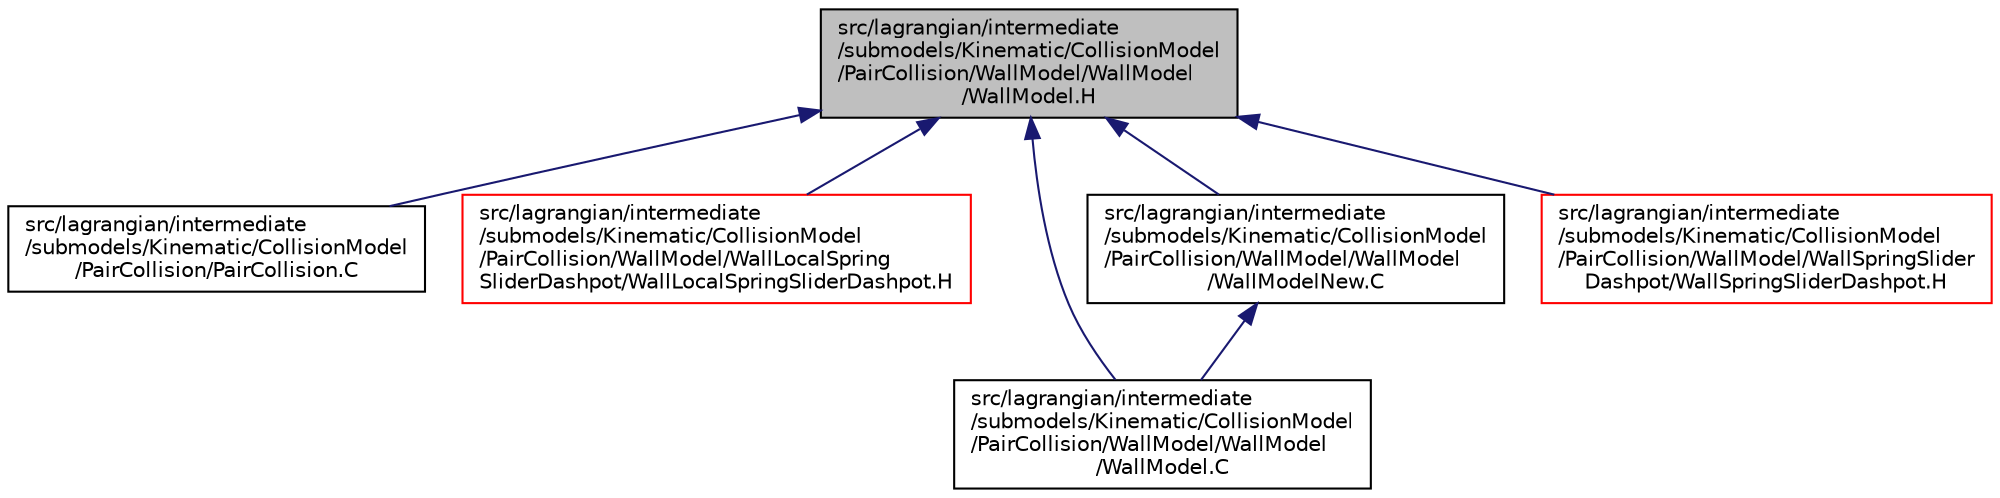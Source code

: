 digraph "src/lagrangian/intermediate/submodels/Kinematic/CollisionModel/PairCollision/WallModel/WallModel/WallModel.H"
{
  bgcolor="transparent";
  edge [fontname="Helvetica",fontsize="10",labelfontname="Helvetica",labelfontsize="10"];
  node [fontname="Helvetica",fontsize="10",shape=record];
  Node1 [label="src/lagrangian/intermediate\l/submodels/Kinematic/CollisionModel\l/PairCollision/WallModel/WallModel\l/WallModel.H",height=0.2,width=0.4,color="black", fillcolor="grey75", style="filled" fontcolor="black"];
  Node1 -> Node2 [dir="back",color="midnightblue",fontsize="10",style="solid",fontname="Helvetica"];
  Node2 [label="src/lagrangian/intermediate\l/submodels/Kinematic/CollisionModel\l/PairCollision/PairCollision.C",height=0.2,width=0.4,color="black",URL="$PairCollision_8C.html"];
  Node1 -> Node3 [dir="back",color="midnightblue",fontsize="10",style="solid",fontname="Helvetica"];
  Node3 [label="src/lagrangian/intermediate\l/submodels/Kinematic/CollisionModel\l/PairCollision/WallModel/WallLocalSpring\lSliderDashpot/WallLocalSpringSliderDashpot.H",height=0.2,width=0.4,color="red",URL="$WallLocalSpringSliderDashpot_8H.html"];
  Node1 -> Node4 [dir="back",color="midnightblue",fontsize="10",style="solid",fontname="Helvetica"];
  Node4 [label="src/lagrangian/intermediate\l/submodels/Kinematic/CollisionModel\l/PairCollision/WallModel/WallModel\l/WallModel.C",height=0.2,width=0.4,color="black",URL="$WallModel_8C.html"];
  Node1 -> Node5 [dir="back",color="midnightblue",fontsize="10",style="solid",fontname="Helvetica"];
  Node5 [label="src/lagrangian/intermediate\l/submodels/Kinematic/CollisionModel\l/PairCollision/WallModel/WallModel\l/WallModelNew.C",height=0.2,width=0.4,color="black",URL="$WallModelNew_8C.html"];
  Node5 -> Node4 [dir="back",color="midnightblue",fontsize="10",style="solid",fontname="Helvetica"];
  Node1 -> Node6 [dir="back",color="midnightblue",fontsize="10",style="solid",fontname="Helvetica"];
  Node6 [label="src/lagrangian/intermediate\l/submodels/Kinematic/CollisionModel\l/PairCollision/WallModel/WallSpringSlider\lDashpot/WallSpringSliderDashpot.H",height=0.2,width=0.4,color="red",URL="$WallSpringSliderDashpot_8H.html"];
}
